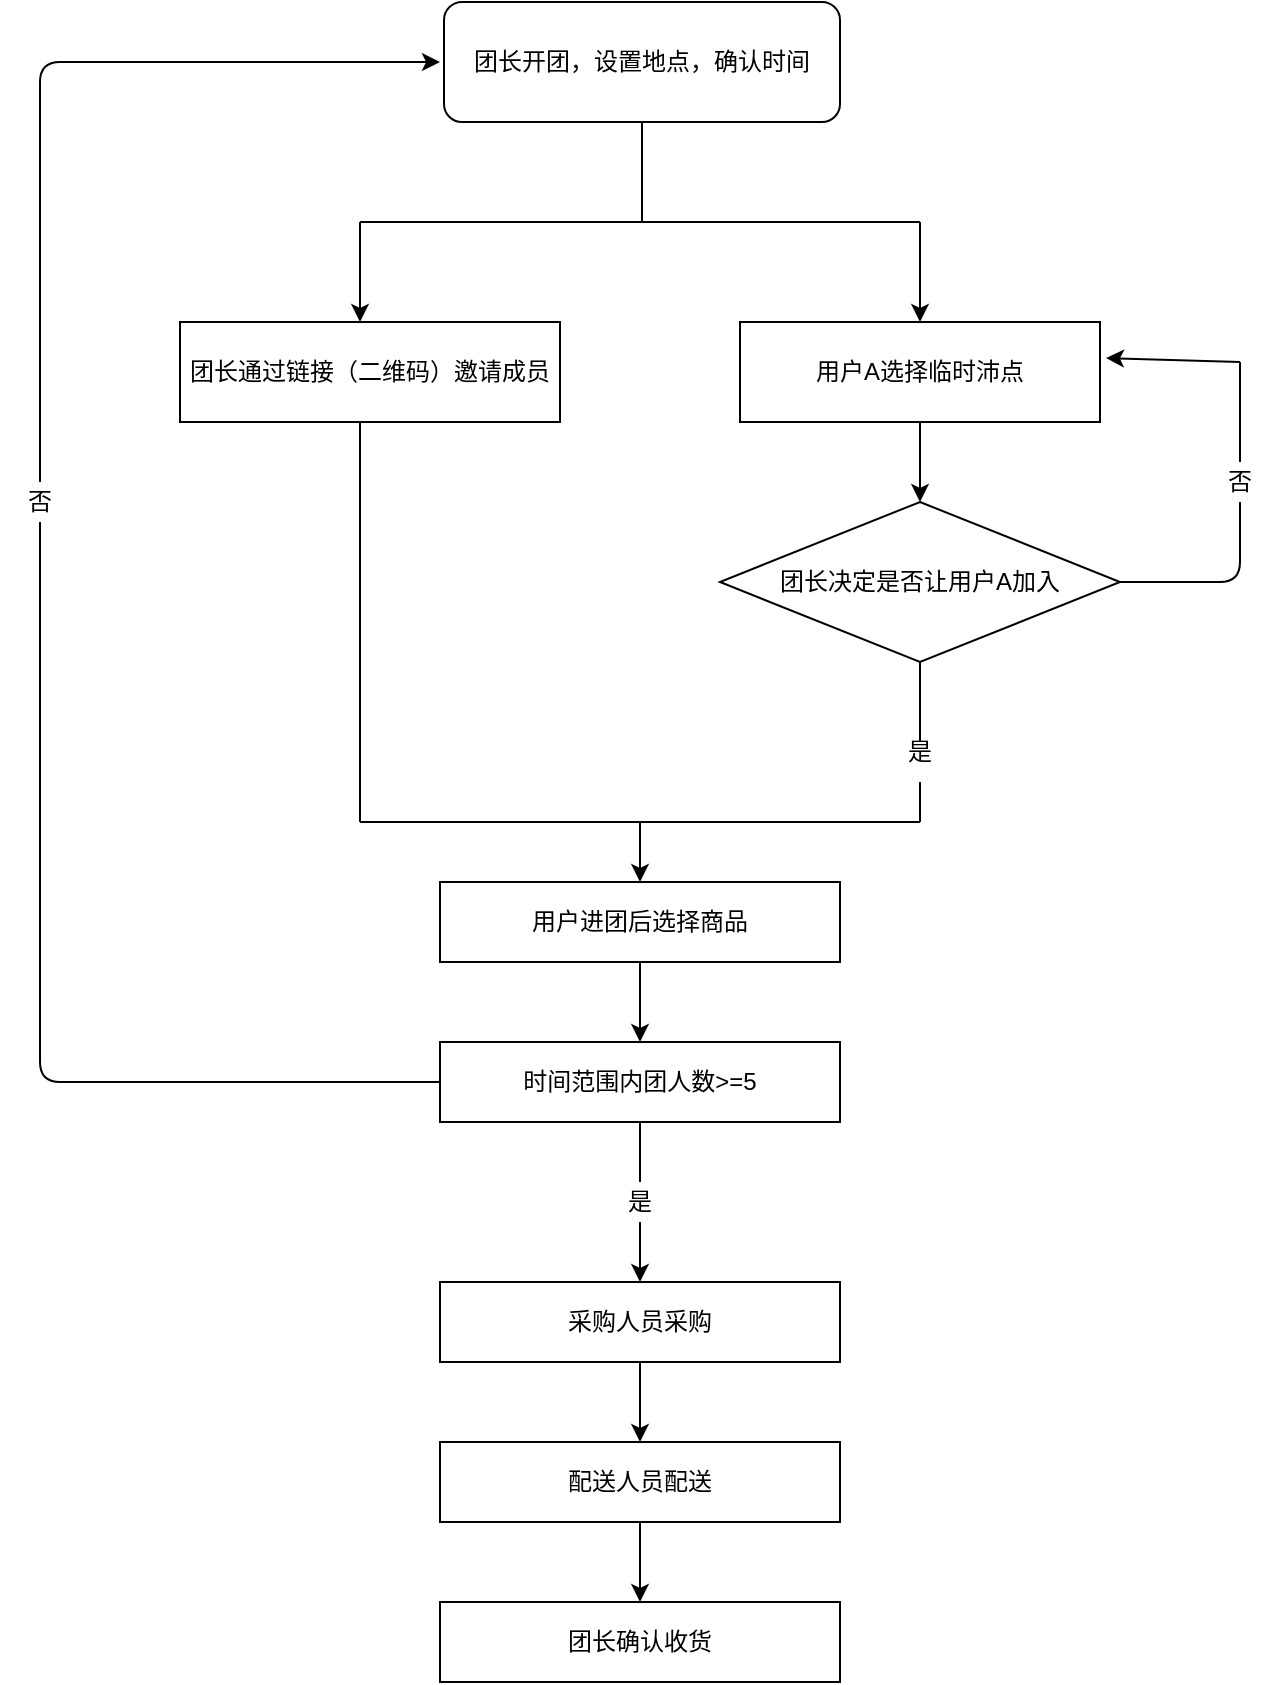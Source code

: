<mxfile version="13.5.4" type="github"><diagram id="K06-XFDY-16YNFlKbe_0" name="Page-1"><mxGraphModel dx="1038" dy="548" grid="1" gridSize="10" guides="1" tooltips="1" connect="1" arrows="1" fold="1" page="1" pageScale="1" pageWidth="827" pageHeight="1169" math="0" shadow="0"><root><mxCell id="0"/><mxCell id="1" parent="0"/><mxCell id="OvP1ReIoiqRQ9KUPk4NP-1" value="团长开团，设置地点，确认时间" style="rounded=1;whiteSpace=wrap;html=1;" vertex="1" parent="1"><mxGeometry x="322" y="40" width="198" height="60" as="geometry"/></mxCell><mxCell id="OvP1ReIoiqRQ9KUPk4NP-3" value="" style="endArrow=none;html=1;entryX=0.5;entryY=1;entryDx=0;entryDy=0;" edge="1" parent="1" target="OvP1ReIoiqRQ9KUPk4NP-1"><mxGeometry width="50" height="50" relative="1" as="geometry"><mxPoint x="421" y="150" as="sourcePoint"/><mxPoint x="440" y="100" as="targetPoint"/></mxGeometry></mxCell><mxCell id="OvP1ReIoiqRQ9KUPk4NP-4" value="" style="endArrow=none;html=1;" edge="1" parent="1"><mxGeometry width="50" height="50" relative="1" as="geometry"><mxPoint x="280" y="150" as="sourcePoint"/><mxPoint x="560" y="150" as="targetPoint"/></mxGeometry></mxCell><mxCell id="OvP1ReIoiqRQ9KUPk4NP-5" value="" style="endArrow=classic;html=1;" edge="1" parent="1"><mxGeometry width="50" height="50" relative="1" as="geometry"><mxPoint x="280" y="150" as="sourcePoint"/><mxPoint x="280" y="200" as="targetPoint"/></mxGeometry></mxCell><mxCell id="OvP1ReIoiqRQ9KUPk4NP-6" value="" style="endArrow=classic;html=1;" edge="1" parent="1"><mxGeometry width="50" height="50" relative="1" as="geometry"><mxPoint x="560" y="150" as="sourcePoint"/><mxPoint x="560" y="200" as="targetPoint"/></mxGeometry></mxCell><mxCell id="OvP1ReIoiqRQ9KUPk4NP-7" value="团长通过链接（二维码）邀请成员" style="rounded=0;whiteSpace=wrap;html=1;" vertex="1" parent="1"><mxGeometry x="190" y="200" width="190" height="50" as="geometry"/></mxCell><mxCell id="OvP1ReIoiqRQ9KUPk4NP-8" value="用户A选择临时沛点" style="rounded=0;whiteSpace=wrap;html=1;" vertex="1" parent="1"><mxGeometry x="470" y="200" width="180" height="50" as="geometry"/></mxCell><mxCell id="OvP1ReIoiqRQ9KUPk4NP-9" value="" style="endArrow=classic;html=1;exitX=0.5;exitY=1;exitDx=0;exitDy=0;" edge="1" parent="1" source="OvP1ReIoiqRQ9KUPk4NP-8"><mxGeometry width="50" height="50" relative="1" as="geometry"><mxPoint x="390" y="350" as="sourcePoint"/><mxPoint x="560" y="290" as="targetPoint"/></mxGeometry></mxCell><mxCell id="OvP1ReIoiqRQ9KUPk4NP-10" value="团长决定是否让用户A加入" style="rhombus;whiteSpace=wrap;html=1;" vertex="1" parent="1"><mxGeometry x="460" y="290" width="200" height="80" as="geometry"/></mxCell><mxCell id="OvP1ReIoiqRQ9KUPk4NP-13" value="是" style="text;html=1;strokeColor=none;fillColor=none;align=center;verticalAlign=middle;whiteSpace=wrap;rounded=0;" vertex="1" parent="1"><mxGeometry x="540" y="400" width="40" height="30" as="geometry"/></mxCell><mxCell id="OvP1ReIoiqRQ9KUPk4NP-14" value="" style="endArrow=none;html=1;entryX=0.5;entryY=1;entryDx=0;entryDy=0;" edge="1" parent="1" target="OvP1ReIoiqRQ9KUPk4NP-10"><mxGeometry width="50" height="50" relative="1" as="geometry"><mxPoint x="560" y="410" as="sourcePoint"/><mxPoint x="440" y="300" as="targetPoint"/></mxGeometry></mxCell><mxCell id="OvP1ReIoiqRQ9KUPk4NP-15" value="否" style="text;html=1;strokeColor=none;fillColor=none;align=center;verticalAlign=middle;whiteSpace=wrap;rounded=0;" vertex="1" parent="1"><mxGeometry x="700" y="270" width="40" height="20" as="geometry"/></mxCell><mxCell id="OvP1ReIoiqRQ9KUPk4NP-16" value="" style="endArrow=none;html=1;entryX=1;entryY=0.5;entryDx=0;entryDy=0;exitX=0.5;exitY=1;exitDx=0;exitDy=0;" edge="1" parent="1" source="OvP1ReIoiqRQ9KUPk4NP-15" target="OvP1ReIoiqRQ9KUPk4NP-10"><mxGeometry width="50" height="50" relative="1" as="geometry"><mxPoint x="720" y="330" as="sourcePoint"/><mxPoint x="440" y="300" as="targetPoint"/><Array as="points"><mxPoint x="720" y="330"/></Array></mxGeometry></mxCell><mxCell id="OvP1ReIoiqRQ9KUPk4NP-20" value="" style="endArrow=none;html=1;exitX=0.5;exitY=0;exitDx=0;exitDy=0;" edge="1" parent="1" source="OvP1ReIoiqRQ9KUPk4NP-15"><mxGeometry width="50" height="50" relative="1" as="geometry"><mxPoint x="650" y="280" as="sourcePoint"/><mxPoint x="720" y="220" as="targetPoint"/></mxGeometry></mxCell><mxCell id="OvP1ReIoiqRQ9KUPk4NP-21" value="" style="endArrow=classic;html=1;entryX=1.016;entryY=0.366;entryDx=0;entryDy=0;entryPerimeter=0;" edge="1" parent="1" target="OvP1ReIoiqRQ9KUPk4NP-8"><mxGeometry width="50" height="50" relative="1" as="geometry"><mxPoint x="720" y="220" as="sourcePoint"/><mxPoint x="710" y="90" as="targetPoint"/><Array as="points"><mxPoint x="653" y="218"/></Array></mxGeometry></mxCell><mxCell id="OvP1ReIoiqRQ9KUPk4NP-23" value="" style="endArrow=none;html=1;entryX=0.5;entryY=1;entryDx=0;entryDy=0;" edge="1" parent="1" target="OvP1ReIoiqRQ9KUPk4NP-13"><mxGeometry width="50" height="50" relative="1" as="geometry"><mxPoint x="560" y="450" as="sourcePoint"/><mxPoint x="520" y="270" as="targetPoint"/></mxGeometry></mxCell><mxCell id="OvP1ReIoiqRQ9KUPk4NP-24" value="" style="endArrow=none;html=1;" edge="1" parent="1"><mxGeometry width="50" height="50" relative="1" as="geometry"><mxPoint x="280" y="450" as="sourcePoint"/><mxPoint x="560" y="450" as="targetPoint"/></mxGeometry></mxCell><mxCell id="OvP1ReIoiqRQ9KUPk4NP-25" value="" style="endArrow=none;html=1;" edge="1" parent="1"><mxGeometry width="50" height="50" relative="1" as="geometry"><mxPoint x="280" y="250" as="sourcePoint"/><mxPoint x="280" y="450" as="targetPoint"/></mxGeometry></mxCell><mxCell id="OvP1ReIoiqRQ9KUPk4NP-26" value="" style="endArrow=classic;html=1;" edge="1" parent="1"><mxGeometry width="50" height="50" relative="1" as="geometry"><mxPoint x="420" y="450" as="sourcePoint"/><mxPoint x="420" y="480" as="targetPoint"/></mxGeometry></mxCell><mxCell id="OvP1ReIoiqRQ9KUPk4NP-27" value="用户进团后选择商品" style="rounded=0;whiteSpace=wrap;html=1;" vertex="1" parent="1"><mxGeometry x="320" y="480" width="200" height="40" as="geometry"/></mxCell><mxCell id="OvP1ReIoiqRQ9KUPk4NP-28" value="" style="endArrow=classic;html=1;exitX=0.5;exitY=1;exitDx=0;exitDy=0;" edge="1" parent="1" source="OvP1ReIoiqRQ9KUPk4NP-27"><mxGeometry width="50" height="50" relative="1" as="geometry"><mxPoint x="470" y="520" as="sourcePoint"/><mxPoint x="420" y="560" as="targetPoint"/></mxGeometry></mxCell><mxCell id="OvP1ReIoiqRQ9KUPk4NP-29" value="时间范围内团人数&amp;gt;=5" style="rounded=0;whiteSpace=wrap;html=1;" vertex="1" parent="1"><mxGeometry x="320" y="560" width="200" height="40" as="geometry"/></mxCell><mxCell id="OvP1ReIoiqRQ9KUPk4NP-30" value="" style="endArrow=none;html=1;exitX=0.5;exitY=1;exitDx=0;exitDy=0;" edge="1" parent="1" source="OvP1ReIoiqRQ9KUPk4NP-29"><mxGeometry width="50" height="50" relative="1" as="geometry"><mxPoint x="470" y="520" as="sourcePoint"/><mxPoint x="420" y="630" as="targetPoint"/></mxGeometry></mxCell><mxCell id="OvP1ReIoiqRQ9KUPk4NP-31" value="是" style="text;html=1;strokeColor=none;fillColor=none;align=center;verticalAlign=middle;whiteSpace=wrap;rounded=0;" vertex="1" parent="1"><mxGeometry x="400" y="630" width="40" height="20" as="geometry"/></mxCell><mxCell id="OvP1ReIoiqRQ9KUPk4NP-32" value="" style="endArrow=classic;html=1;exitX=0.5;exitY=1;exitDx=0;exitDy=0;" edge="1" parent="1" source="OvP1ReIoiqRQ9KUPk4NP-31"><mxGeometry width="50" height="50" relative="1" as="geometry"><mxPoint x="470" y="520" as="sourcePoint"/><mxPoint x="420" y="680" as="targetPoint"/></mxGeometry></mxCell><mxCell id="OvP1ReIoiqRQ9KUPk4NP-33" value="采购人员采购" style="rounded=0;whiteSpace=wrap;html=1;" vertex="1" parent="1"><mxGeometry x="320" y="680" width="200" height="40" as="geometry"/></mxCell><mxCell id="OvP1ReIoiqRQ9KUPk4NP-34" value="" style="endArrow=classic;html=1;exitX=0.5;exitY=1;exitDx=0;exitDy=0;" edge="1" parent="1" source="OvP1ReIoiqRQ9KUPk4NP-33"><mxGeometry width="50" height="50" relative="1" as="geometry"><mxPoint x="470" y="620" as="sourcePoint"/><mxPoint x="420" y="760" as="targetPoint"/></mxGeometry></mxCell><mxCell id="OvP1ReIoiqRQ9KUPk4NP-35" value="配送人员配送" style="rounded=0;whiteSpace=wrap;html=1;" vertex="1" parent="1"><mxGeometry x="320" y="760" width="200" height="40" as="geometry"/></mxCell><mxCell id="OvP1ReIoiqRQ9KUPk4NP-36" value="" style="endArrow=classic;html=1;exitX=0.5;exitY=1;exitDx=0;exitDy=0;" edge="1" parent="1" source="OvP1ReIoiqRQ9KUPk4NP-35"><mxGeometry width="50" height="50" relative="1" as="geometry"><mxPoint x="470" y="820" as="sourcePoint"/><mxPoint x="420" y="840" as="targetPoint"/></mxGeometry></mxCell><mxCell id="OvP1ReIoiqRQ9KUPk4NP-37" value="团长确认收货" style="rounded=0;whiteSpace=wrap;html=1;" vertex="1" parent="1"><mxGeometry x="320" y="840" width="200" height="40" as="geometry"/></mxCell><mxCell id="OvP1ReIoiqRQ9KUPk4NP-38" value="" style="endArrow=none;html=1;exitX=0;exitY=0.5;exitDx=0;exitDy=0;" edge="1" parent="1" source="OvP1ReIoiqRQ9KUPk4NP-29"><mxGeometry width="50" height="50" relative="1" as="geometry"><mxPoint x="470" y="520" as="sourcePoint"/><mxPoint x="120" y="300" as="targetPoint"/><Array as="points"><mxPoint x="120" y="580"/></Array></mxGeometry></mxCell><mxCell id="OvP1ReIoiqRQ9KUPk4NP-39" value="否" style="text;html=1;strokeColor=none;fillColor=none;align=center;verticalAlign=middle;whiteSpace=wrap;rounded=0;" vertex="1" parent="1"><mxGeometry x="100" y="280" width="40" height="20" as="geometry"/></mxCell><mxCell id="OvP1ReIoiqRQ9KUPk4NP-40" value="" style="endArrow=classic;html=1;exitX=0.5;exitY=0;exitDx=0;exitDy=0;" edge="1" parent="1" source="OvP1ReIoiqRQ9KUPk4NP-39"><mxGeometry width="50" height="50" relative="1" as="geometry"><mxPoint x="470" y="220" as="sourcePoint"/><mxPoint x="320" y="70" as="targetPoint"/><Array as="points"><mxPoint x="120" y="70"/></Array></mxGeometry></mxCell></root></mxGraphModel></diagram></mxfile>